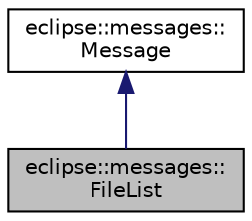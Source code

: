 digraph "eclipse::messages::FileList"
{
  edge [fontname="Helvetica",fontsize="10",labelfontname="Helvetica",labelfontsize="10"];
  node [fontname="Helvetica",fontsize="10",shape=record];
  Node1 [label="eclipse::messages::\lFileList",height=0.2,width=0.4,color="black", fillcolor="grey75", style="filled" fontcolor="black"];
  Node2 -> Node1 [dir="back",color="midnightblue",fontsize="10",style="solid",fontname="Helvetica"];
  Node2 [label="eclipse::messages::\lMessage",height=0.2,width=0.4,color="black", fillcolor="white", style="filled",URL="$structeclipse_1_1messages_1_1Message.html"];
}
